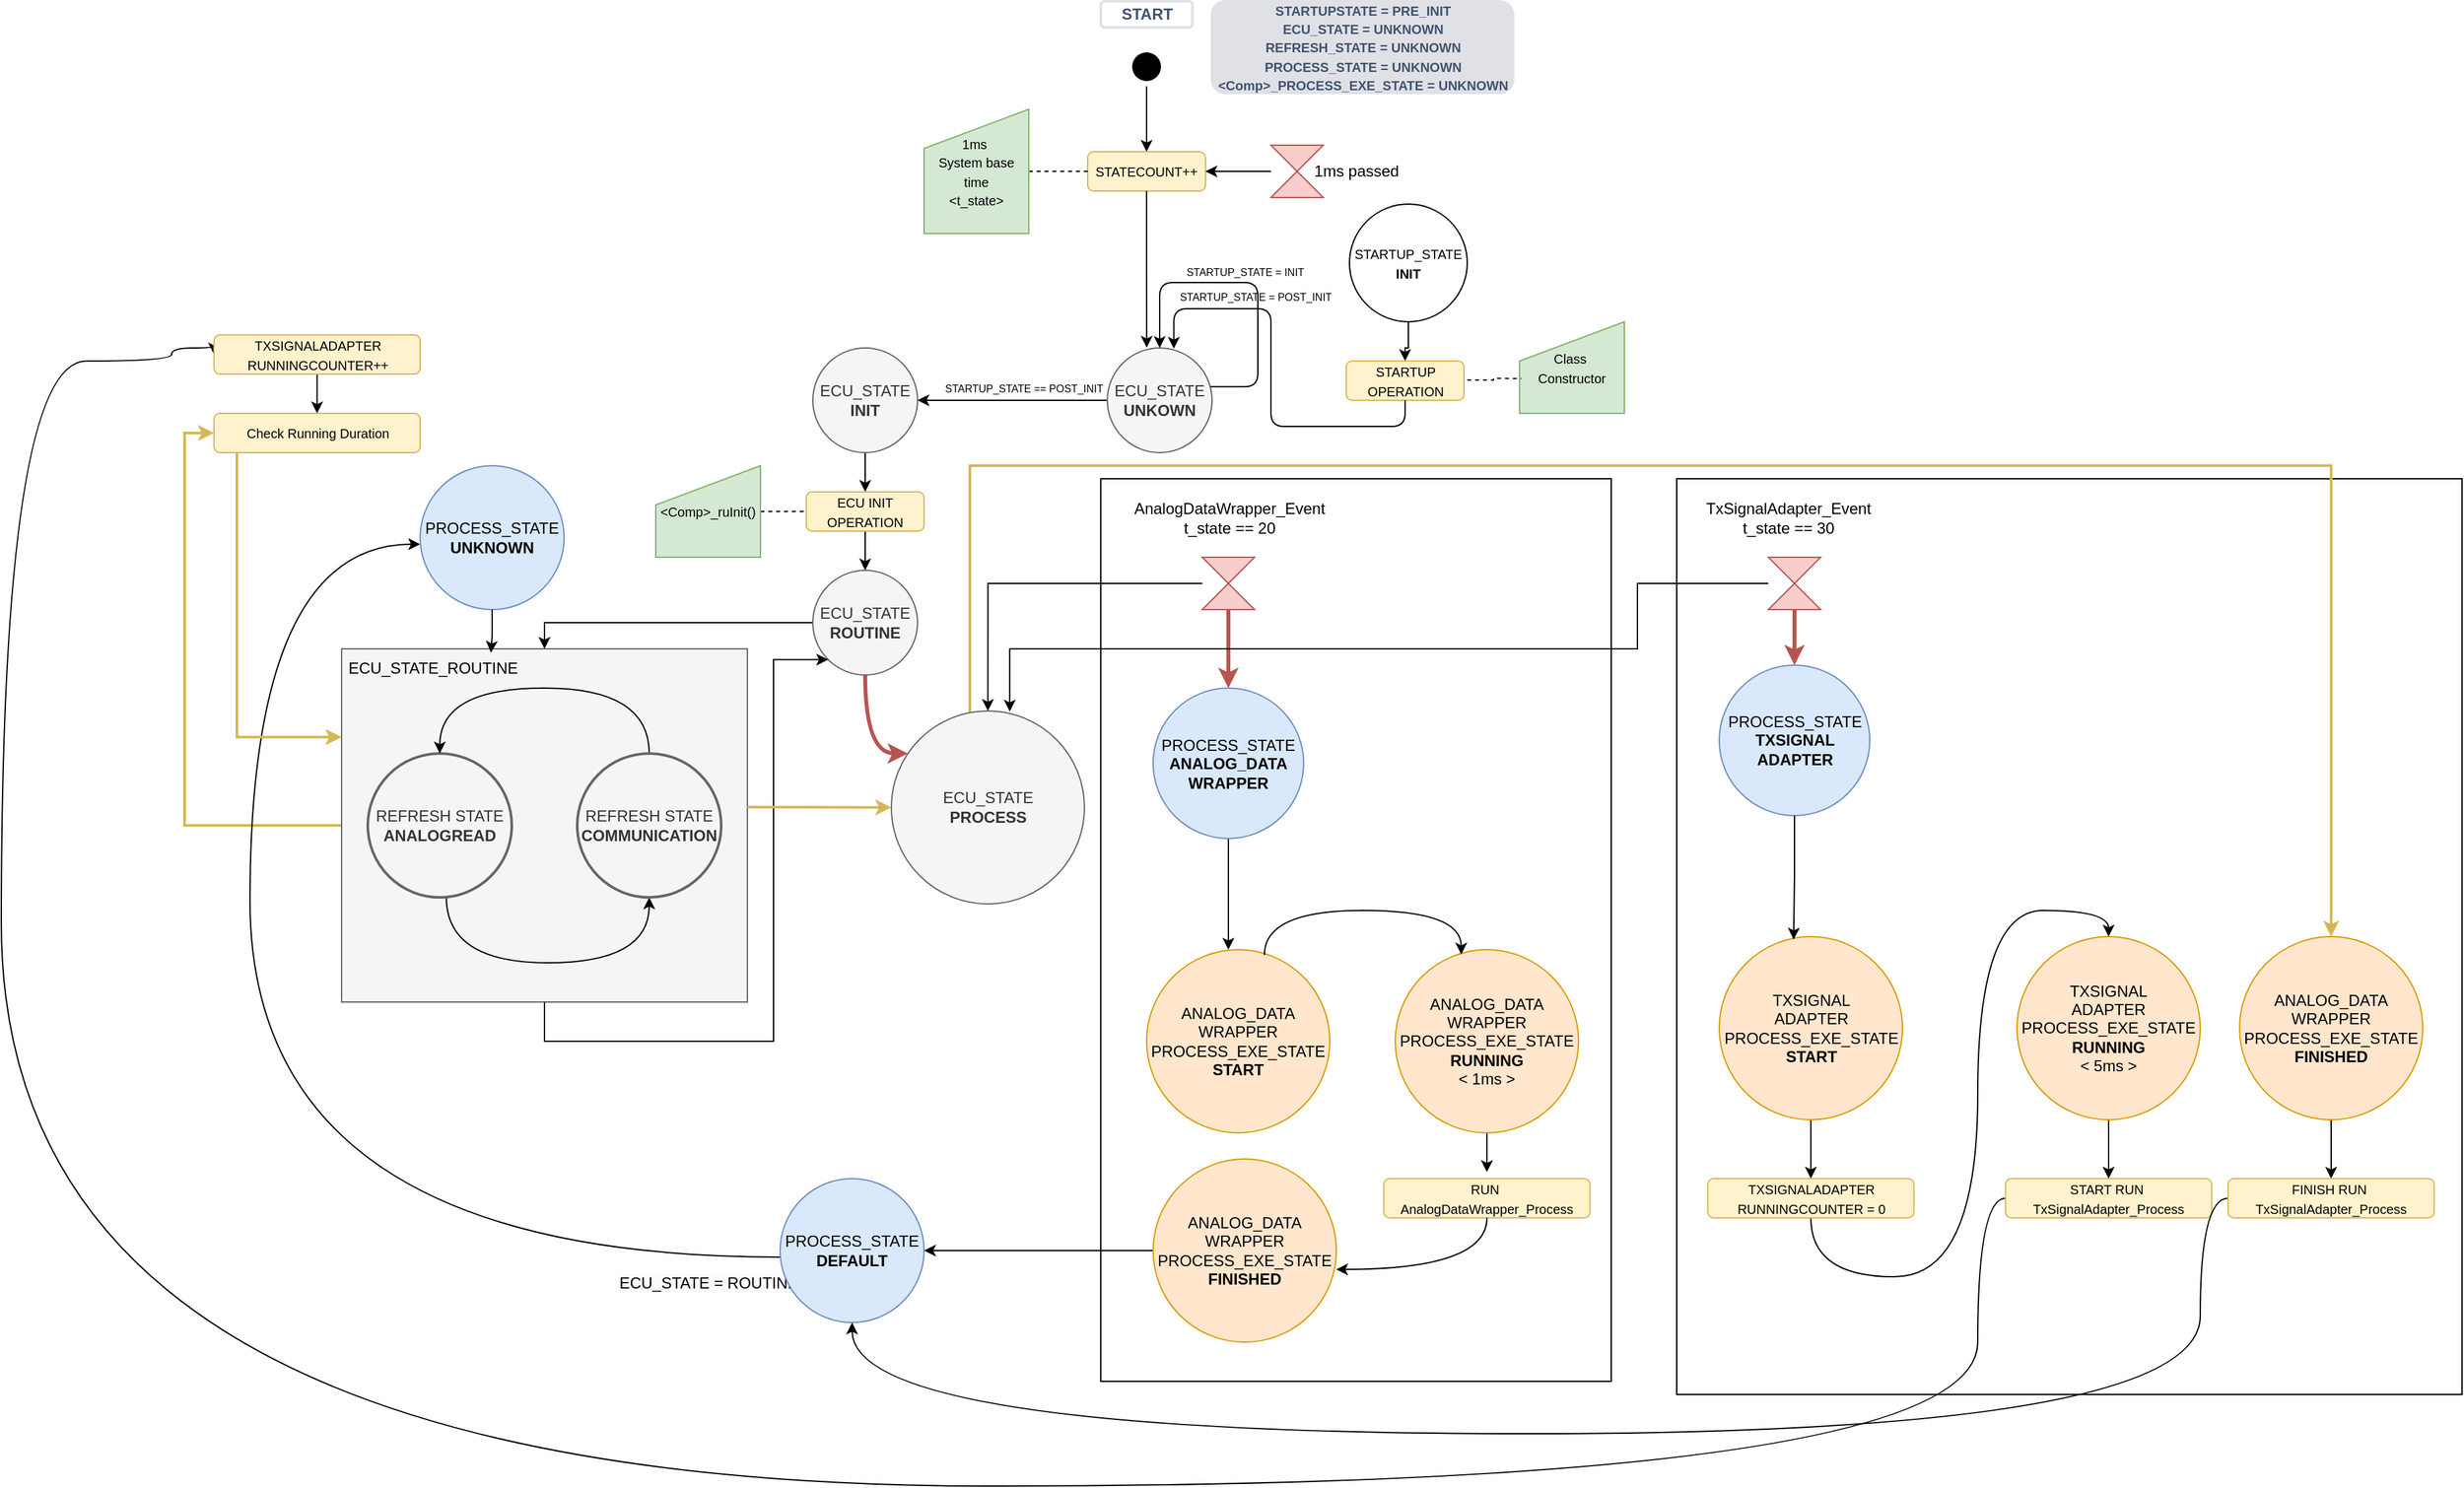 <mxfile version="25.0.2">
  <diagram name="Page-1" id="58cdce13-f638-feb5-8d6f-7d28b1aa9fa0">
    <mxGraphModel dx="958" dy="-21" grid="1" gridSize="10" guides="1" tooltips="1" connect="1" arrows="1" fold="1" page="1" pageScale="1" pageWidth="1100" pageHeight="850" background="none" math="0" shadow="0">
      <root>
        <mxCell id="0" />
        <mxCell id="1" parent="0" />
        <mxCell id="P8Tkj7V5pEzn8IZNAXqs-1" value="" style="rounded=0;whiteSpace=wrap;html=1;" parent="1" vertex="1">
          <mxGeometry x="1320" y="1400" width="600" height="700" as="geometry" />
        </mxCell>
        <mxCell id="P8Tkj7V5pEzn8IZNAXqs-2" value="" style="rounded=0;whiteSpace=wrap;html=1;" parent="1" vertex="1">
          <mxGeometry x="880" y="1400" width="390" height="690" as="geometry" />
        </mxCell>
        <mxCell id="P8Tkj7V5pEzn8IZNAXqs-3" style="edgeStyle=orthogonalEdgeStyle;rounded=0;orthogonalLoop=1;jettySize=auto;html=1;entryX=0;entryY=0.5;entryDx=0;entryDy=0;fillColor=#fff2cc;strokeColor=#d6b656;strokeWidth=2;" parent="1" source="P8Tkj7V5pEzn8IZNAXqs-4" target="P8Tkj7V5pEzn8IZNAXqs-85" edge="1">
          <mxGeometry relative="1" as="geometry">
            <Array as="points">
              <mxPoint x="180" y="1665" />
              <mxPoint x="180" y="1365" />
            </Array>
          </mxGeometry>
        </mxCell>
        <mxCell id="P8Tkj7V5pEzn8IZNAXqs-4" value="" style="rounded=0;whiteSpace=wrap;html=1;fillColor=#f5f5f5;fontColor=#333333;strokeColor=#666666;" parent="1" vertex="1">
          <mxGeometry x="300" y="1530" width="310" height="270" as="geometry" />
        </mxCell>
        <mxCell id="P8Tkj7V5pEzn8IZNAXqs-5" style="edgeStyle=orthogonalEdgeStyle;rounded=0;orthogonalLoop=1;jettySize=auto;html=1;entryX=0.5;entryY=0;entryDx=0;entryDy=0;" parent="1" source="P8Tkj7V5pEzn8IZNAXqs-6" target="P8Tkj7V5pEzn8IZNAXqs-31" edge="1">
          <mxGeometry relative="1" as="geometry" />
        </mxCell>
        <mxCell id="P8Tkj7V5pEzn8IZNAXqs-6" value="" style="ellipse;html=1;shape=startState;fillColor=#000000;strokeColor=none;" parent="1" vertex="1">
          <mxGeometry x="900" y="1070" width="30" height="30" as="geometry" />
        </mxCell>
        <mxCell id="P8Tkj7V5pEzn8IZNAXqs-7" value="START" style="dashed=0;html=1;rounded=1;strokeColor=#DFE1E6;fontSize=12;align=center;fontStyle=1;strokeWidth=2;fontColor=#42526E" parent="1" vertex="1">
          <mxGeometry x="880" y="1035" width="70" height="20" as="geometry" />
        </mxCell>
        <mxCell id="P8Tkj7V5pEzn8IZNAXqs-8" value="&lt;font style=&quot;font-size: 10px;&quot;&gt;STARTUPSTATE = PRE_INIT&lt;/font&gt;&lt;div&gt;&lt;font style=&quot;font-size: 10px;&quot;&gt;ECU_STATE = UNKNOWN&lt;/font&gt;&lt;/div&gt;&lt;div&gt;&lt;font style=&quot;font-size: 10px;&quot;&gt;REFRESH_STATE = UNKNOWN&lt;/font&gt;&lt;/div&gt;&lt;div&gt;&lt;font style=&quot;font-size: 10px;&quot;&gt;PROCESS_STATE = UNKNOWN&lt;/font&gt;&lt;/div&gt;&lt;div&gt;&lt;font style=&quot;font-size: 10px;&quot;&gt;&amp;lt;Comp&amp;gt;_PROCESS_EXE_STATE = UNKNOWN&lt;/font&gt;&lt;/div&gt;" style="dashed=0;html=1;rounded=1;fillColor=#DFE1E6;strokeColor=#DFE1E6;fontSize=12;align=center;fontStyle=1;strokeWidth=2;fontColor=#42526E" parent="1" vertex="1">
          <mxGeometry x="965" y="1035" width="230" height="70" as="geometry" />
        </mxCell>
        <mxCell id="P8Tkj7V5pEzn8IZNAXqs-9" style="edgeStyle=orthogonalEdgeStyle;rounded=0;orthogonalLoop=1;jettySize=auto;html=1;" parent="1" source="P8Tkj7V5pEzn8IZNAXqs-12" target="P8Tkj7V5pEzn8IZNAXqs-14" edge="1">
          <mxGeometry relative="1" as="geometry">
            <Array as="points">
              <mxPoint x="870" y="1340" />
              <mxPoint x="870" y="1340" />
            </Array>
          </mxGeometry>
        </mxCell>
        <mxCell id="P8Tkj7V5pEzn8IZNAXqs-10" value="&lt;span style=&quot;color: rgba(0, 0, 0, 0); font-family: monospace; font-size: 0px; text-align: start; background-color: rgb(251, 251, 251);&quot;&gt;%3CmxGraphModel%3E%3Croot%3E%3CmxCell%20id%3D%220%22%2F%3E%3CmxCell%20id%3D%221%22%20parent%3D%220%22%2F%3E%3CmxCell%20id%3D%222%22%20value%3D%22%26lt%3Bfont%20style%3D%26quot%3Bfont-size%3A%208px%3B%26quot%3B%26gt%3BSTARTUP_STATE%20%3D%20POST_INIT%26lt%3B%2Ffont%26gt%3B%22%20style%3D%22edgeLabel%3Bhtml%3D1%3Balign%3Dcenter%3BverticalAlign%3Dmiddle%3Bresizable%3D0%3Bpoints%3D%5B%5D%3B%22%20vertex%3D%221%22%20connectable%3D%220%22%20parent%3D%221%22%3E%3CmxGeometry%20x%3D%22330%22%20y%3D%2260.571%22%20as%3D%22geometry%22%2F%3E%3C%2FmxCell%3E%3C%2Froot%3E%3C%2FmxGraphModel%3E&lt;/span&gt;" style="edgeLabel;html=1;align=center;verticalAlign=middle;resizable=0;points=[];" parent="P8Tkj7V5pEzn8IZNAXqs-9" vertex="1" connectable="0">
          <mxGeometry x="-0.16" y="-1" relative="1" as="geometry">
            <mxPoint as="offset" />
          </mxGeometry>
        </mxCell>
        <mxCell id="P8Tkj7V5pEzn8IZNAXqs-11" value="&lt;span style=&quot;font-size: 8px;&quot;&gt;STARTUP_STATE == POST_INIT&lt;/span&gt;" style="edgeLabel;html=1;align=center;verticalAlign=middle;resizable=0;points=[];" parent="P8Tkj7V5pEzn8IZNAXqs-9" vertex="1" connectable="0">
          <mxGeometry x="-0.342" relative="1" as="geometry">
            <mxPoint x="-17" y="-10" as="offset" />
          </mxGeometry>
        </mxCell>
        <mxCell id="P8Tkj7V5pEzn8IZNAXqs-12" value="ECU_STATE&lt;div&gt;&lt;b&gt;UNKOWN&lt;/b&gt;&lt;/div&gt;" style="ellipse;whiteSpace=wrap;html=1;aspect=fixed;fillColor=#f5f5f5;fontColor=#333333;strokeColor=#666666;" parent="1" vertex="1">
          <mxGeometry x="885" y="1300" width="80" height="80" as="geometry" />
        </mxCell>
        <mxCell id="P8Tkj7V5pEzn8IZNAXqs-13" style="edgeStyle=orthogonalEdgeStyle;rounded=0;orthogonalLoop=1;jettySize=auto;html=1;entryX=0.5;entryY=0;entryDx=0;entryDy=0;" parent="1" source="P8Tkj7V5pEzn8IZNAXqs-14" target="P8Tkj7V5pEzn8IZNAXqs-19" edge="1">
          <mxGeometry relative="1" as="geometry" />
        </mxCell>
        <mxCell id="P8Tkj7V5pEzn8IZNAXqs-14" value="ECU_STATE&lt;div&gt;&lt;b&gt;INIT&lt;/b&gt;&lt;/div&gt;" style="ellipse;whiteSpace=wrap;html=1;aspect=fixed;fillColor=#f5f5f5;fontColor=#333333;strokeColor=#666666;" parent="1" vertex="1">
          <mxGeometry x="660" y="1300" width="80" height="80" as="geometry" />
        </mxCell>
        <mxCell id="P8Tkj7V5pEzn8IZNAXqs-15" style="edgeStyle=orthogonalEdgeStyle;rounded=0;orthogonalLoop=1;jettySize=auto;html=1;entryX=0.5;entryY=0;entryDx=0;entryDy=0;" parent="1" source="P8Tkj7V5pEzn8IZNAXqs-16" target="P8Tkj7V5pEzn8IZNAXqs-17" edge="1">
          <mxGeometry relative="1" as="geometry" />
        </mxCell>
        <mxCell id="P8Tkj7V5pEzn8IZNAXqs-16" value="&lt;font style=&quot;font-size: 10px;&quot;&gt;STARTUP_STATE&lt;/font&gt;&lt;div&gt;&lt;font style=&quot;font-size: 10px;&quot;&gt;&lt;b&gt;INIT&lt;/b&gt;&lt;/font&gt;&lt;/div&gt;" style="ellipse;whiteSpace=wrap;html=1;aspect=fixed;" parent="1" vertex="1">
          <mxGeometry x="1070" y="1190" width="90" height="90" as="geometry" />
        </mxCell>
        <mxCell id="P8Tkj7V5pEzn8IZNAXqs-17" value="&lt;font style=&quot;font-size: 10px;&quot;&gt;STARTUP OPERATION&lt;/font&gt;" style="rounded=1;whiteSpace=wrap;html=1;fillColor=#fff2cc;strokeColor=#d6b656;" parent="1" vertex="1">
          <mxGeometry x="1067.5" y="1310" width="90" height="30" as="geometry" />
        </mxCell>
        <mxCell id="P8Tkj7V5pEzn8IZNAXqs-18" style="edgeStyle=orthogonalEdgeStyle;rounded=0;orthogonalLoop=1;jettySize=auto;html=1;entryX=0.5;entryY=0;entryDx=0;entryDy=0;" parent="1" source="P8Tkj7V5pEzn8IZNAXqs-19" target="P8Tkj7V5pEzn8IZNAXqs-26" edge="1">
          <mxGeometry relative="1" as="geometry" />
        </mxCell>
        <mxCell id="P8Tkj7V5pEzn8IZNAXqs-19" value="&lt;font style=&quot;font-size: 10px;&quot;&gt;ECU INIT&lt;/font&gt;&lt;div&gt;&lt;font style=&quot;font-size: 10px;&quot;&gt;OPERATION&lt;/font&gt;&lt;/div&gt;" style="rounded=1;whiteSpace=wrap;html=1;fillColor=#fff2cc;strokeColor=#d6b656;" parent="1" vertex="1">
          <mxGeometry x="655" y="1410" width="90" height="30" as="geometry" />
        </mxCell>
        <mxCell id="P8Tkj7V5pEzn8IZNAXqs-20" style="edgeStyle=orthogonalEdgeStyle;rounded=1;orthogonalLoop=1;jettySize=auto;html=1;entryX=0.635;entryY=0.007;entryDx=0;entryDy=0;entryPerimeter=0;curved=0;" parent="1" source="P8Tkj7V5pEzn8IZNAXqs-17" target="P8Tkj7V5pEzn8IZNAXqs-12" edge="1">
          <mxGeometry relative="1" as="geometry">
            <Array as="points">
              <mxPoint x="1112" y="1360" />
              <mxPoint x="1010" y="1360" />
              <mxPoint x="1010" y="1270" />
              <mxPoint x="936" y="1270" />
            </Array>
          </mxGeometry>
        </mxCell>
        <mxCell id="P8Tkj7V5pEzn8IZNAXqs-21" value="&lt;font style=&quot;font-size: 8px;&quot;&gt;STARTUP_STATE = POST_INIT&lt;/font&gt;" style="edgeLabel;html=1;align=center;verticalAlign=middle;resizable=0;points=[];" parent="P8Tkj7V5pEzn8IZNAXqs-20" vertex="1" connectable="0">
          <mxGeometry x="-0.54" y="-2" relative="1" as="geometry">
            <mxPoint x="-62" y="-98" as="offset" />
          </mxGeometry>
        </mxCell>
        <mxCell id="P8Tkj7V5pEzn8IZNAXqs-22" style="edgeStyle=orthogonalEdgeStyle;rounded=1;orthogonalLoop=1;jettySize=auto;html=1;curved=0;exitX=0.985;exitY=0.37;exitDx=0;exitDy=0;exitPerimeter=0;entryX=0.5;entryY=0;entryDx=0;entryDy=0;" parent="1" source="P8Tkj7V5pEzn8IZNAXqs-12" target="P8Tkj7V5pEzn8IZNAXqs-12" edge="1">
          <mxGeometry relative="1" as="geometry">
            <Array as="points">
              <mxPoint x="1000" y="1330" />
              <mxPoint x="1000" y="1250" />
              <mxPoint x="925" y="1250" />
            </Array>
          </mxGeometry>
        </mxCell>
        <mxCell id="P8Tkj7V5pEzn8IZNAXqs-23" value="&lt;font style=&quot;font-size: 8px;&quot;&gt;STARTUP_STATE = INIT&lt;/font&gt;" style="edgeLabel;html=1;align=center;verticalAlign=middle;resizable=0;points=[];" parent="P8Tkj7V5pEzn8IZNAXqs-22" vertex="1" connectable="0">
          <mxGeometry x="-0.251" y="2" relative="1" as="geometry">
            <mxPoint x="-8" y="-35" as="offset" />
          </mxGeometry>
        </mxCell>
        <mxCell id="P8Tkj7V5pEzn8IZNAXqs-24" style="edgeStyle=orthogonalEdgeStyle;rounded=0;orthogonalLoop=1;jettySize=auto;html=1;curved=1;fillColor=#f8cecc;strokeColor=#b85450;strokeWidth=3;" parent="1" source="P8Tkj7V5pEzn8IZNAXqs-26" target="P8Tkj7V5pEzn8IZNAXqs-43" edge="1">
          <mxGeometry relative="1" as="geometry">
            <Array as="points">
              <mxPoint x="700" y="1610" />
            </Array>
          </mxGeometry>
        </mxCell>
        <mxCell id="P8Tkj7V5pEzn8IZNAXqs-25" style="edgeStyle=orthogonalEdgeStyle;rounded=0;orthogonalLoop=1;jettySize=auto;html=1;entryX=0.5;entryY=0;entryDx=0;entryDy=0;" parent="1" source="P8Tkj7V5pEzn8IZNAXqs-26" target="P8Tkj7V5pEzn8IZNAXqs-4" edge="1">
          <mxGeometry relative="1" as="geometry" />
        </mxCell>
        <mxCell id="P8Tkj7V5pEzn8IZNAXqs-26" value="ECU_STATE&lt;div&gt;&lt;b&gt;ROUTINE&lt;/b&gt;&lt;/div&gt;" style="ellipse;whiteSpace=wrap;html=1;aspect=fixed;fillColor=#f5f5f5;fontColor=#333333;strokeColor=#666666;" parent="1" vertex="1">
          <mxGeometry x="660" y="1470" width="80" height="80" as="geometry" />
        </mxCell>
        <mxCell id="P8Tkj7V5pEzn8IZNAXqs-27" value="&lt;font style=&quot;font-size: 10px;&quot;&gt;Class&amp;nbsp;&lt;/font&gt;&lt;div&gt;&lt;font style=&quot;font-size: 10px;&quot;&gt;Constructor&lt;/font&gt;&lt;/div&gt;" style="shape=manualInput;whiteSpace=wrap;html=1;fillColor=#d5e8d4;strokeColor=#82b366;" parent="1" vertex="1">
          <mxGeometry x="1200" y="1280" width="80" height="70" as="geometry" />
        </mxCell>
        <mxCell id="P8Tkj7V5pEzn8IZNAXqs-28" style="edgeStyle=orthogonalEdgeStyle;rounded=0;orthogonalLoop=1;jettySize=auto;html=1;entryX=0.016;entryY=0.619;entryDx=0;entryDy=0;entryPerimeter=0;dashed=1;endArrow=none;endFill=0;" parent="1" target="P8Tkj7V5pEzn8IZNAXqs-27" edge="1">
          <mxGeometry relative="1" as="geometry">
            <mxPoint x="1160" y="1324.474" as="sourcePoint" />
            <mxPoint x="1190.24" y="1324.5" as="targetPoint" />
            <Array as="points">
              <mxPoint x="1180" y="1325" />
              <mxPoint x="1180" y="1323" />
            </Array>
          </mxGeometry>
        </mxCell>
        <mxCell id="P8Tkj7V5pEzn8IZNAXqs-29" style="edgeStyle=orthogonalEdgeStyle;rounded=0;orthogonalLoop=1;jettySize=auto;html=1;entryX=0;entryY=0.5;entryDx=0;entryDy=0;dashed=1;endArrow=none;endFill=0;" parent="1" source="P8Tkj7V5pEzn8IZNAXqs-30" target="P8Tkj7V5pEzn8IZNAXqs-19" edge="1">
          <mxGeometry relative="1" as="geometry">
            <Array as="points">
              <mxPoint x="640" y="1425" />
              <mxPoint x="640" y="1425" />
            </Array>
          </mxGeometry>
        </mxCell>
        <mxCell id="P8Tkj7V5pEzn8IZNAXqs-30" value="&lt;span style=&quot;font-size: 10px;&quot;&gt;&amp;lt;Comp&amp;gt;_ruInit()&lt;/span&gt;" style="shape=manualInput;whiteSpace=wrap;html=1;fillColor=#d5e8d4;strokeColor=#82b366;" parent="1" vertex="1">
          <mxGeometry x="540" y="1390" width="80" height="70" as="geometry" />
        </mxCell>
        <mxCell id="P8Tkj7V5pEzn8IZNAXqs-31" value="&lt;span style=&quot;font-size: 10px;&quot;&gt;STATECOUNT++&lt;/span&gt;" style="rounded=1;whiteSpace=wrap;html=1;fillColor=#fff2cc;strokeColor=#d6b656;" parent="1" vertex="1">
          <mxGeometry x="870" y="1150" width="90" height="30" as="geometry" />
        </mxCell>
        <mxCell id="P8Tkj7V5pEzn8IZNAXqs-32" style="edgeStyle=orthogonalEdgeStyle;rounded=0;orthogonalLoop=1;jettySize=auto;html=1;entryX=0.376;entryY=-0.003;entryDx=0;entryDy=0;entryPerimeter=0;" parent="1" source="P8Tkj7V5pEzn8IZNAXqs-31" target="P8Tkj7V5pEzn8IZNAXqs-12" edge="1">
          <mxGeometry relative="1" as="geometry" />
        </mxCell>
        <mxCell id="P8Tkj7V5pEzn8IZNAXqs-33" style="edgeStyle=orthogonalEdgeStyle;rounded=0;orthogonalLoop=1;jettySize=auto;html=1;entryX=0;entryY=0.5;entryDx=0;entryDy=0;endArrow=none;endFill=0;dashed=1;" parent="1" source="P8Tkj7V5pEzn8IZNAXqs-34" target="P8Tkj7V5pEzn8IZNAXqs-31" edge="1">
          <mxGeometry relative="1" as="geometry" />
        </mxCell>
        <mxCell id="P8Tkj7V5pEzn8IZNAXqs-34" value="&lt;span style=&quot;font-size: 10px;&quot;&gt;1ms&amp;nbsp;&lt;/span&gt;&lt;div&gt;&lt;span style=&quot;font-size: 10px;&quot;&gt;System base&lt;/span&gt;&lt;/div&gt;&lt;div&gt;&lt;span style=&quot;font-size: 10px;&quot;&gt;time&lt;br&gt;&amp;lt;t_state&amp;gt;&lt;/span&gt;&lt;/div&gt;" style="shape=manualInput;whiteSpace=wrap;html=1;fillColor=#d5e8d4;strokeColor=#82b366;" parent="1" vertex="1">
          <mxGeometry x="745" y="1117.5" width="80" height="95" as="geometry" />
        </mxCell>
        <mxCell id="P8Tkj7V5pEzn8IZNAXqs-35" style="edgeStyle=orthogonalEdgeStyle;rounded=0;orthogonalLoop=1;jettySize=auto;html=1;entryX=0.5;entryY=0;entryDx=0;entryDy=0;strokeWidth=3;fillColor=#f8cecc;strokeColor=#b85450;" parent="1" source="P8Tkj7V5pEzn8IZNAXqs-36" target="P8Tkj7V5pEzn8IZNAXqs-68" edge="1">
          <mxGeometry relative="1" as="geometry">
            <Array as="points">
              <mxPoint x="1410" y="1520" />
              <mxPoint x="1410" y="1520" />
            </Array>
          </mxGeometry>
        </mxCell>
        <mxCell id="P8Tkj7V5pEzn8IZNAXqs-36" value="" style="shape=collate;html=1;fillColor=#f8cecc;strokeColor=#b85450;" parent="1" vertex="1">
          <mxGeometry x="1390" y="1460" width="40" height="40" as="geometry" />
        </mxCell>
        <mxCell id="P8Tkj7V5pEzn8IZNAXqs-37" value="TxSignalAdapter_Event&lt;div&gt;t_state == 30&lt;/div&gt;" style="text;html=1;align=center;verticalAlign=middle;resizable=0;points=[];autosize=1;strokeColor=none;fillColor=none;" parent="1" vertex="1">
          <mxGeometry x="1330" y="1410" width="150" height="40" as="geometry" />
        </mxCell>
        <mxCell id="P8Tkj7V5pEzn8IZNAXqs-38" style="edgeStyle=orthogonalEdgeStyle;rounded=0;orthogonalLoop=1;jettySize=auto;html=1;entryX=0.5;entryY=0;entryDx=0;entryDy=0;fillColor=#f8cecc;strokeColor=#b85450;strokeWidth=3;" parent="1" source="P8Tkj7V5pEzn8IZNAXqs-40" target="P8Tkj7V5pEzn8IZNAXqs-45" edge="1">
          <mxGeometry relative="1" as="geometry">
            <Array as="points">
              <mxPoint x="978" y="1530" />
              <mxPoint x="978" y="1530" />
            </Array>
          </mxGeometry>
        </mxCell>
        <mxCell id="P8Tkj7V5pEzn8IZNAXqs-39" style="edgeStyle=orthogonalEdgeStyle;rounded=0;orthogonalLoop=1;jettySize=auto;html=1;entryX=0.5;entryY=0;entryDx=0;entryDy=0;" parent="1" source="P8Tkj7V5pEzn8IZNAXqs-40" target="P8Tkj7V5pEzn8IZNAXqs-43" edge="1">
          <mxGeometry relative="1" as="geometry" />
        </mxCell>
        <mxCell id="P8Tkj7V5pEzn8IZNAXqs-40" value="" style="shape=collate;html=1;fillColor=#f8cecc;strokeColor=#b85450;" parent="1" vertex="1">
          <mxGeometry x="957.5" y="1460" width="40" height="40" as="geometry" />
        </mxCell>
        <mxCell id="P8Tkj7V5pEzn8IZNAXqs-41" value="&lt;div&gt;AnalogDataWrapper_Event&lt;/div&gt;t_state == 20" style="text;html=1;align=center;verticalAlign=middle;resizable=0;points=[];autosize=1;strokeColor=none;fillColor=none;" parent="1" vertex="1">
          <mxGeometry x="892.5" y="1410" width="170" height="40" as="geometry" />
        </mxCell>
        <mxCell id="P8Tkj7V5pEzn8IZNAXqs-42" style="edgeStyle=orthogonalEdgeStyle;rounded=0;orthogonalLoop=1;jettySize=auto;html=1;fillColor=#fff2cc;strokeColor=#d6b656;strokeWidth=2;" parent="1" source="P8Tkj7V5pEzn8IZNAXqs-43" target="P8Tkj7V5pEzn8IZNAXqs-74" edge="1">
          <mxGeometry relative="1" as="geometry">
            <Array as="points">
              <mxPoint x="780" y="1390" />
              <mxPoint x="1820" y="1390" />
            </Array>
          </mxGeometry>
        </mxCell>
        <mxCell id="P8Tkj7V5pEzn8IZNAXqs-43" value="ECU_STATE&lt;div&gt;&lt;b&gt;PROCESS&lt;/b&gt;&lt;/div&gt;" style="ellipse;whiteSpace=wrap;html=1;aspect=fixed;fillColor=#f5f5f5;fontColor=#333333;strokeColor=#666666;" parent="1" vertex="1">
          <mxGeometry x="720" y="1577.5" width="147.5" height="147.5" as="geometry" />
        </mxCell>
        <mxCell id="P8Tkj7V5pEzn8IZNAXqs-44" style="edgeStyle=orthogonalEdgeStyle;rounded=0;orthogonalLoop=1;jettySize=auto;html=1;entryX=0.5;entryY=0;entryDx=0;entryDy=0;" parent="1" source="P8Tkj7V5pEzn8IZNAXqs-45" edge="1">
          <mxGeometry relative="1" as="geometry">
            <mxPoint x="977.5" y="1760" as="targetPoint" />
          </mxGeometry>
        </mxCell>
        <mxCell id="P8Tkj7V5pEzn8IZNAXqs-45" value="PROCESS_STATE&lt;div&gt;&lt;b&gt;ANALOG_DATA&lt;/b&gt;&lt;/div&gt;&lt;div&gt;&lt;b&gt;WRAPPER&lt;/b&gt;&lt;/div&gt;" style="ellipse;whiteSpace=wrap;html=1;aspect=fixed;fillColor=#dae8fc;strokeColor=#6c8ebf;" parent="1" vertex="1">
          <mxGeometry x="920" y="1560" width="115" height="115" as="geometry" />
        </mxCell>
        <mxCell id="P8Tkj7V5pEzn8IZNAXqs-46" value="ANALOG_DATA&lt;div&gt;WRAPPER&lt;/div&gt;&lt;div&gt;PROCESS_EXE_STATE&lt;div&gt;&lt;b&gt;START&lt;/b&gt;&lt;/div&gt;&lt;/div&gt;" style="ellipse;whiteSpace=wrap;html=1;aspect=fixed;fillColor=#ffe6cc;strokeColor=#d79b00;" parent="1" vertex="1">
          <mxGeometry x="915" y="1760" width="140" height="140" as="geometry" />
        </mxCell>
        <mxCell id="P8Tkj7V5pEzn8IZNAXqs-47" style="edgeStyle=orthogonalEdgeStyle;rounded=0;orthogonalLoop=1;jettySize=auto;html=1;entryX=0.5;entryY=1;entryDx=0;entryDy=0;curved=1;" parent="1" source="P8Tkj7V5pEzn8IZNAXqs-48" target="P8Tkj7V5pEzn8IZNAXqs-50" edge="1">
          <mxGeometry relative="1" as="geometry">
            <Array as="points">
              <mxPoint x="380" y="1770" />
              <mxPoint x="535" y="1770" />
            </Array>
          </mxGeometry>
        </mxCell>
        <mxCell id="P8Tkj7V5pEzn8IZNAXqs-48" value="REFRESH STATE&lt;div&gt;&lt;b&gt;ANALOGREAD&lt;/b&gt;&lt;/div&gt;" style="ellipse;whiteSpace=wrap;html=1;aspect=fixed;fillColor=#f5f5f5;fontColor=#333333;strokeColor=#666666;strokeWidth=2;" parent="1" vertex="1">
          <mxGeometry x="320" y="1610" width="110" height="110" as="geometry" />
        </mxCell>
        <mxCell id="P8Tkj7V5pEzn8IZNAXqs-49" style="edgeStyle=orthogonalEdgeStyle;rounded=0;orthogonalLoop=1;jettySize=auto;html=1;curved=1;" parent="1" source="P8Tkj7V5pEzn8IZNAXqs-50" target="P8Tkj7V5pEzn8IZNAXqs-48" edge="1">
          <mxGeometry relative="1" as="geometry">
            <Array as="points">
              <mxPoint x="535" y="1560" />
              <mxPoint x="375" y="1560" />
            </Array>
          </mxGeometry>
        </mxCell>
        <mxCell id="P8Tkj7V5pEzn8IZNAXqs-50" value="REFRESH STATE&lt;div&gt;&lt;b&gt;COMMUNICATION&lt;/b&gt;&lt;/div&gt;" style="ellipse;whiteSpace=wrap;html=1;aspect=fixed;fillColor=#f5f5f5;fontColor=#333333;strokeColor=#666666;strokeWidth=2;" parent="1" vertex="1">
          <mxGeometry x="480" y="1610" width="110" height="110" as="geometry" />
        </mxCell>
        <mxCell id="P8Tkj7V5pEzn8IZNAXqs-51" style="edgeStyle=orthogonalEdgeStyle;rounded=0;orthogonalLoop=1;jettySize=auto;html=1;entryX=0;entryY=1;entryDx=0;entryDy=0;" parent="1" source="P8Tkj7V5pEzn8IZNAXqs-4" target="P8Tkj7V5pEzn8IZNAXqs-26" edge="1">
          <mxGeometry relative="1" as="geometry">
            <Array as="points">
              <mxPoint x="455" y="1830" />
              <mxPoint x="630" y="1830" />
              <mxPoint x="630" y="1538" />
            </Array>
          </mxGeometry>
        </mxCell>
        <mxCell id="P8Tkj7V5pEzn8IZNAXqs-52" style="edgeStyle=orthogonalEdgeStyle;rounded=0;orthogonalLoop=1;jettySize=auto;html=1;entryX=1;entryY=0.5;entryDx=0;entryDy=0;" parent="1" source="P8Tkj7V5pEzn8IZNAXqs-53" target="P8Tkj7V5pEzn8IZNAXqs-31" edge="1">
          <mxGeometry relative="1" as="geometry" />
        </mxCell>
        <mxCell id="P8Tkj7V5pEzn8IZNAXqs-53" value="" style="shape=collate;html=1;fillColor=#f8cecc;strokeColor=#b85450;" parent="1" vertex="1">
          <mxGeometry x="1010" y="1145" width="40" height="40" as="geometry" />
        </mxCell>
        <mxCell id="P8Tkj7V5pEzn8IZNAXqs-54" value="&lt;div&gt;1ms passed&lt;/div&gt;" style="text;html=1;align=center;verticalAlign=middle;resizable=0;points=[];autosize=1;strokeColor=none;fillColor=none;" parent="1" vertex="1">
          <mxGeometry x="1030" y="1150" width="90" height="30" as="geometry" />
        </mxCell>
        <mxCell id="P8Tkj7V5pEzn8IZNAXqs-55" style="edgeStyle=orthogonalEdgeStyle;rounded=0;orthogonalLoop=1;jettySize=auto;html=1;" parent="1" source="P8Tkj7V5pEzn8IZNAXqs-56" edge="1">
          <mxGeometry relative="1" as="geometry">
            <mxPoint x="1175" y="1930" as="targetPoint" />
          </mxGeometry>
        </mxCell>
        <mxCell id="P8Tkj7V5pEzn8IZNAXqs-56" value="ANALOG_DATA&lt;div&gt;WRAPPER&lt;/div&gt;&lt;div&gt;PROCESS_EXE_STATE&lt;div&gt;&lt;b&gt;RUNNING&lt;/b&gt;&lt;/div&gt;&lt;/div&gt;&lt;div&gt;&amp;lt; 1ms &amp;gt;&lt;/div&gt;" style="ellipse;whiteSpace=wrap;html=1;aspect=fixed;fillColor=#ffe6cc;strokeColor=#d79b00;" parent="1" vertex="1">
          <mxGeometry x="1105" y="1760" width="140" height="140" as="geometry" />
        </mxCell>
        <mxCell id="P8Tkj7V5pEzn8IZNAXqs-57" style="edgeStyle=orthogonalEdgeStyle;rounded=0;orthogonalLoop=1;jettySize=auto;html=1;entryX=0.36;entryY=0.026;entryDx=0;entryDy=0;entryPerimeter=0;curved=1;" parent="1" target="P8Tkj7V5pEzn8IZNAXqs-56" edge="1">
          <mxGeometry relative="1" as="geometry">
            <mxPoint x="1005" y="1764" as="sourcePoint" />
            <Array as="points">
              <mxPoint x="1005" y="1730" />
              <mxPoint x="1155" y="1730" />
            </Array>
          </mxGeometry>
        </mxCell>
        <mxCell id="P8Tkj7V5pEzn8IZNAXqs-58" style="edgeStyle=orthogonalEdgeStyle;rounded=0;orthogonalLoop=1;jettySize=auto;html=1;entryX=1;entryY=0.5;entryDx=0;entryDy=0;" parent="1" source="P8Tkj7V5pEzn8IZNAXqs-59" target="P8Tkj7V5pEzn8IZNAXqs-65" edge="1">
          <mxGeometry relative="1" as="geometry">
            <mxPoint x="670" y="1990" as="targetPoint" />
          </mxGeometry>
        </mxCell>
        <mxCell id="P8Tkj7V5pEzn8IZNAXqs-59" value="ANALOG_DATA&lt;div&gt;WRAPPER&lt;/div&gt;&lt;div&gt;PROCESS_EXE_STATE&lt;div&gt;&lt;b&gt;FINISHED&lt;/b&gt;&lt;/div&gt;&lt;/div&gt;" style="ellipse;whiteSpace=wrap;html=1;aspect=fixed;fillColor=#ffe6cc;strokeColor=#d79b00;" parent="1" vertex="1">
          <mxGeometry x="920" y="1920" width="140" height="140" as="geometry" />
        </mxCell>
        <mxCell id="P8Tkj7V5pEzn8IZNAXqs-60" value="ECU_STATE_ROUTINE" style="text;html=1;align=center;verticalAlign=middle;whiteSpace=wrap;rounded=0;" parent="1" vertex="1">
          <mxGeometry x="340" y="1530" width="60" height="30" as="geometry" />
        </mxCell>
        <mxCell id="P8Tkj7V5pEzn8IZNAXqs-61" style="edgeStyle=orthogonalEdgeStyle;rounded=0;orthogonalLoop=1;jettySize=auto;html=1;exitX=0.5;exitY=1;exitDx=0;exitDy=0;" parent="1" source="P8Tkj7V5pEzn8IZNAXqs-40" target="P8Tkj7V5pEzn8IZNAXqs-40" edge="1">
          <mxGeometry relative="1" as="geometry" />
        </mxCell>
        <mxCell id="P8Tkj7V5pEzn8IZNAXqs-62" style="edgeStyle=orthogonalEdgeStyle;rounded=0;orthogonalLoop=1;jettySize=auto;html=1;curved=1;" parent="1" edge="1">
          <mxGeometry relative="1" as="geometry">
            <mxPoint x="635.0" y="1994.95" as="sourcePoint" />
            <mxPoint x="360.0" y="1450.003" as="targetPoint" />
            <Array as="points">
              <mxPoint x="230" y="1994.95" />
              <mxPoint x="230" y="1449.95" />
            </Array>
          </mxGeometry>
        </mxCell>
        <mxCell id="P8Tkj7V5pEzn8IZNAXqs-63" value="&lt;span style=&quot;color: rgba(0, 0, 0, 0); font-family: monospace; font-size: 0px; text-align: start; background-color: rgb(251, 251, 251);&quot;&gt;%3CmxGraphModel%3E%3Croot%3E%3CmxCell%20id%3D%220%22%2F%3E%3CmxCell%20id%3D%221%22%20parent%3D%220%22%2F%3E%3CmxCell%20id%3D%222%22%20value%3D%22ECU_STATE_ROUTINE%22%20style%3D%22text%3Bhtml%3D1%3Balign%3Dcenter%3BverticalAlign%3Dmiddle%3BwhiteSpace%3Dwrap%3Brounded%3D0%3B%22%20vertex%3D%221%22%20parent%3D%221%22%3E%3CmxGeometry%20x%3D%22-330%22%20y%3D%22330%22%20width%3D%2260%22%20height%3D%2230%22%20as%3D%22geometry%22%2F%3E%3C%2FmxCell%3E%3C%2Froot%3E%3C%2FmxGraphModel%3E&lt;/span&gt;" style="edgeLabel;html=1;align=center;verticalAlign=middle;resizable=0;points=[];" parent="P8Tkj7V5pEzn8IZNAXqs-62" vertex="1" connectable="0">
          <mxGeometry x="-0.728" y="-13" relative="1" as="geometry">
            <mxPoint as="offset" />
          </mxGeometry>
        </mxCell>
        <mxCell id="P8Tkj7V5pEzn8IZNAXqs-64" value="&lt;span style=&quot;font-size: 12px; text-wrap-mode: wrap; background-color: rgb(251, 251, 251);&quot;&gt;ECU_STATE = ROUTINE&lt;/span&gt;" style="edgeLabel;html=1;align=center;verticalAlign=middle;resizable=0;points=[];" parent="P8Tkj7V5pEzn8IZNAXqs-62" vertex="1" connectable="0">
          <mxGeometry x="-0.841" y="-1" relative="1" as="geometry">
            <mxPoint x="31" y="21" as="offset" />
          </mxGeometry>
        </mxCell>
        <mxCell id="P8Tkj7V5pEzn8IZNAXqs-65" value="PROCESS_STATE&lt;div&gt;&lt;b&gt;DEFAULT&lt;/b&gt;&lt;/div&gt;" style="ellipse;whiteSpace=wrap;html=1;aspect=fixed;fillColor=#dae8fc;strokeColor=#6c8ebf;" parent="1" vertex="1">
          <mxGeometry x="635" y="1935" width="110" height="110" as="geometry" />
        </mxCell>
        <mxCell id="P8Tkj7V5pEzn8IZNAXqs-66" value="PROCESS_STATE&lt;div&gt;&lt;b&gt;UNKNOWN&lt;/b&gt;&lt;/div&gt;" style="ellipse;whiteSpace=wrap;html=1;aspect=fixed;fillColor=#dae8fc;strokeColor=#6c8ebf;" parent="1" vertex="1">
          <mxGeometry x="360" y="1390" width="110" height="110" as="geometry" />
        </mxCell>
        <mxCell id="P8Tkj7V5pEzn8IZNAXqs-67" style="edgeStyle=orthogonalEdgeStyle;rounded=0;orthogonalLoop=1;jettySize=auto;html=1;entryX=0.368;entryY=0.011;entryDx=0;entryDy=0;entryPerimeter=0;" parent="1" source="P8Tkj7V5pEzn8IZNAXqs-66" target="P8Tkj7V5pEzn8IZNAXqs-4" edge="1">
          <mxGeometry relative="1" as="geometry" />
        </mxCell>
        <mxCell id="P8Tkj7V5pEzn8IZNAXqs-68" value="PROCESS_STATE&lt;div&gt;&lt;b&gt;TXSIGNAL&lt;/b&gt;&lt;/div&gt;&lt;div&gt;&lt;b&gt;ADAPTER&lt;/b&gt;&lt;/div&gt;" style="ellipse;whiteSpace=wrap;html=1;aspect=fixed;fillColor=#dae8fc;strokeColor=#6c8ebf;" parent="1" vertex="1">
          <mxGeometry x="1352.5" y="1542.5" width="115" height="115" as="geometry" />
        </mxCell>
        <mxCell id="P8Tkj7V5pEzn8IZNAXqs-69" style="edgeStyle=orthogonalEdgeStyle;rounded=0;orthogonalLoop=1;jettySize=auto;html=1;entryX=0.5;entryY=0;entryDx=0;entryDy=0;" parent="1" source="P8Tkj7V5pEzn8IZNAXqs-70" target="P8Tkj7V5pEzn8IZNAXqs-77" edge="1">
          <mxGeometry relative="1" as="geometry" />
        </mxCell>
        <mxCell id="P8Tkj7V5pEzn8IZNAXqs-70" value="TXSIGNAL&lt;div&gt;ADAPTER&lt;br&gt;&lt;div&gt;PROCESS_EXE_STATE&lt;div&gt;&lt;b&gt;START&lt;/b&gt;&lt;/div&gt;&lt;/div&gt;&lt;/div&gt;" style="ellipse;whiteSpace=wrap;html=1;aspect=fixed;fillColor=#ffe6cc;strokeColor=#d79b00;" parent="1" vertex="1">
          <mxGeometry x="1352.5" y="1750" width="140" height="140" as="geometry" />
        </mxCell>
        <mxCell id="P8Tkj7V5pEzn8IZNAXqs-71" style="edgeStyle=orthogonalEdgeStyle;rounded=0;orthogonalLoop=1;jettySize=auto;html=1;entryX=0.5;entryY=0;entryDx=0;entryDy=0;" parent="1" source="P8Tkj7V5pEzn8IZNAXqs-72" target="P8Tkj7V5pEzn8IZNAXqs-81" edge="1">
          <mxGeometry relative="1" as="geometry" />
        </mxCell>
        <mxCell id="P8Tkj7V5pEzn8IZNAXqs-72" value="TXSIGNAL&lt;div&gt;ADAPTER&lt;/div&gt;&lt;div&gt;PROCESS_EXE_STATE&lt;div&gt;&lt;b&gt;RUNNING&lt;/b&gt;&lt;/div&gt;&lt;/div&gt;&lt;div&gt;&amp;lt; 5ms &amp;gt;&lt;/div&gt;" style="ellipse;whiteSpace=wrap;html=1;aspect=fixed;fillColor=#ffe6cc;strokeColor=#d79b00;" parent="1" vertex="1">
          <mxGeometry x="1580" y="1750" width="140" height="140" as="geometry" />
        </mxCell>
        <mxCell id="P8Tkj7V5pEzn8IZNAXqs-73" style="edgeStyle=orthogonalEdgeStyle;rounded=0;orthogonalLoop=1;jettySize=auto;html=1;entryX=0.5;entryY=0;entryDx=0;entryDy=0;" parent="1" source="P8Tkj7V5pEzn8IZNAXqs-74" target="P8Tkj7V5pEzn8IZNAXqs-88" edge="1">
          <mxGeometry relative="1" as="geometry" />
        </mxCell>
        <mxCell id="P8Tkj7V5pEzn8IZNAXqs-74" value="ANALOG_DATA&lt;div&gt;WRAPPER&lt;/div&gt;&lt;div&gt;PROCESS_EXE_STATE&lt;div&gt;&lt;b&gt;FINISHED&lt;/b&gt;&lt;/div&gt;&lt;/div&gt;" style="ellipse;whiteSpace=wrap;html=1;aspect=fixed;fillColor=#ffe6cc;strokeColor=#d79b00;" parent="1" vertex="1">
          <mxGeometry x="1750" y="1750" width="140" height="140" as="geometry" />
        </mxCell>
        <mxCell id="P8Tkj7V5pEzn8IZNAXqs-75" style="edgeStyle=orthogonalEdgeStyle;rounded=0;orthogonalLoop=1;jettySize=auto;html=1;entryX=0.406;entryY=0.016;entryDx=0;entryDy=0;entryPerimeter=0;" parent="1" source="P8Tkj7V5pEzn8IZNAXqs-68" target="P8Tkj7V5pEzn8IZNAXqs-70" edge="1">
          <mxGeometry relative="1" as="geometry" />
        </mxCell>
        <mxCell id="P8Tkj7V5pEzn8IZNAXqs-76" style="edgeStyle=orthogonalEdgeStyle;rounded=0;orthogonalLoop=1;jettySize=auto;html=1;curved=1;exitX=0.5;exitY=1;exitDx=0;exitDy=0;" parent="1" source="P8Tkj7V5pEzn8IZNAXqs-77" target="P8Tkj7V5pEzn8IZNAXqs-72" edge="1">
          <mxGeometry relative="1" as="geometry">
            <Array as="points">
              <mxPoint x="1423" y="2010" />
              <mxPoint x="1550" y="2010" />
              <mxPoint x="1550" y="1730" />
              <mxPoint x="1650" y="1730" />
            </Array>
          </mxGeometry>
        </mxCell>
        <mxCell id="P8Tkj7V5pEzn8IZNAXqs-77" value="&lt;span style=&quot;font-size: 10px;&quot;&gt;TXSIGNALADAPTER&lt;/span&gt;&lt;div&gt;&lt;span style=&quot;font-size: 10px;&quot;&gt;RUNNINGCOUNTER = 0&lt;/span&gt;&lt;/div&gt;" style="rounded=1;whiteSpace=wrap;html=1;fillColor=#fff2cc;strokeColor=#d6b656;" parent="1" vertex="1">
          <mxGeometry x="1343.75" y="1935" width="157.5" height="30" as="geometry" />
        </mxCell>
        <mxCell id="P8Tkj7V5pEzn8IZNAXqs-78" value="&lt;span style=&quot;font-size: 10px;&quot;&gt;RUN&amp;nbsp;&lt;/span&gt;&lt;div&gt;&lt;span style=&quot;font-size: 10px;&quot;&gt;AnalogDataWrapper_Process&lt;/span&gt;&lt;/div&gt;" style="rounded=1;whiteSpace=wrap;html=1;fillColor=#fff2cc;strokeColor=#d6b656;" parent="1" vertex="1">
          <mxGeometry x="1096.25" y="1935" width="157.5" height="30" as="geometry" />
        </mxCell>
        <mxCell id="P8Tkj7V5pEzn8IZNAXqs-79" style="edgeStyle=orthogonalEdgeStyle;rounded=0;orthogonalLoop=1;jettySize=auto;html=1;entryX=0.999;entryY=0.603;entryDx=0;entryDy=0;entryPerimeter=0;curved=1;" parent="1" source="P8Tkj7V5pEzn8IZNAXqs-78" target="P8Tkj7V5pEzn8IZNAXqs-59" edge="1">
          <mxGeometry relative="1" as="geometry">
            <Array as="points">
              <mxPoint x="1175" y="2004" />
            </Array>
          </mxGeometry>
        </mxCell>
        <mxCell id="P8Tkj7V5pEzn8IZNAXqs-80" style="edgeStyle=orthogonalEdgeStyle;rounded=0;orthogonalLoop=1;jettySize=auto;html=1;curved=1;entryX=0;entryY=0.5;entryDx=0;entryDy=0;" parent="1" source="P8Tkj7V5pEzn8IZNAXqs-81" target="P8Tkj7V5pEzn8IZNAXqs-83" edge="1">
          <mxGeometry relative="1" as="geometry">
            <mxPoint x="160" y="1380" as="targetPoint" />
            <Array as="points">
              <mxPoint x="1550" y="1950" />
              <mxPoint x="1550" y="2170" />
              <mxPoint x="40" y="2170" />
              <mxPoint x="40" y="1310" />
              <mxPoint x="170" y="1310" />
              <mxPoint x="170" y="1300" />
              <mxPoint x="203" y="1300" />
            </Array>
          </mxGeometry>
        </mxCell>
        <mxCell id="P8Tkj7V5pEzn8IZNAXqs-81" value="&lt;span style=&quot;font-size: 10px;&quot;&gt;START RUN&amp;nbsp;&lt;/span&gt;&lt;div&gt;&lt;span style=&quot;font-size: 10px;&quot;&gt;TxSignalAdapter_Process&lt;/span&gt;&lt;/div&gt;" style="rounded=1;whiteSpace=wrap;html=1;fillColor=#fff2cc;strokeColor=#d6b656;" parent="1" vertex="1">
          <mxGeometry x="1571.25" y="1935" width="157.5" height="30" as="geometry" />
        </mxCell>
        <mxCell id="P8Tkj7V5pEzn8IZNAXqs-82" style="edgeStyle=orthogonalEdgeStyle;rounded=0;orthogonalLoop=1;jettySize=auto;html=1;entryX=0.5;entryY=0;entryDx=0;entryDy=0;" parent="1" source="P8Tkj7V5pEzn8IZNAXqs-83" target="P8Tkj7V5pEzn8IZNAXqs-85" edge="1">
          <mxGeometry relative="1" as="geometry" />
        </mxCell>
        <mxCell id="P8Tkj7V5pEzn8IZNAXqs-83" value="&lt;span style=&quot;font-size: 10px;&quot;&gt;TXSIGNALADAPTER&lt;/span&gt;&lt;div&gt;&lt;span style=&quot;font-size: 10px;&quot;&gt;RUNNINGCOUNTER++&lt;/span&gt;&lt;/div&gt;" style="rounded=1;whiteSpace=wrap;html=1;fillColor=#fff2cc;strokeColor=#d6b656;" parent="1" vertex="1">
          <mxGeometry x="202.5" y="1290" width="157.5" height="30" as="geometry" />
        </mxCell>
        <mxCell id="P8Tkj7V5pEzn8IZNAXqs-84" style="edgeStyle=orthogonalEdgeStyle;rounded=0;orthogonalLoop=1;jettySize=auto;html=1;entryX=0;entryY=0.25;entryDx=0;entryDy=0;fillColor=#fff2cc;strokeColor=#d6b656;strokeWidth=2;" parent="1" source="P8Tkj7V5pEzn8IZNAXqs-85" target="P8Tkj7V5pEzn8IZNAXqs-4" edge="1">
          <mxGeometry relative="1" as="geometry">
            <Array as="points">
              <mxPoint x="220" y="1598" />
            </Array>
          </mxGeometry>
        </mxCell>
        <mxCell id="P8Tkj7V5pEzn8IZNAXqs-85" value="&lt;span style=&quot;font-size: 10px;&quot;&gt;Check Running Duration&lt;/span&gt;" style="rounded=1;whiteSpace=wrap;html=1;fillColor=#fff2cc;strokeColor=#d6b656;" parent="1" vertex="1">
          <mxGeometry x="202.5" y="1350" width="157.5" height="30" as="geometry" />
        </mxCell>
        <mxCell id="P8Tkj7V5pEzn8IZNAXqs-86" style="edgeStyle=orthogonalEdgeStyle;rounded=0;orthogonalLoop=1;jettySize=auto;html=1;entryX=0;entryY=0.5;entryDx=0;entryDy=0;fillColor=#fff2cc;strokeColor=#d6b656;strokeWidth=2;" parent="1" source="P8Tkj7V5pEzn8IZNAXqs-4" target="P8Tkj7V5pEzn8IZNAXqs-43" edge="1">
          <mxGeometry relative="1" as="geometry">
            <Array as="points">
              <mxPoint x="640" y="1651" />
              <mxPoint x="640" y="1651" />
            </Array>
          </mxGeometry>
        </mxCell>
        <mxCell id="P8Tkj7V5pEzn8IZNAXqs-87" style="edgeStyle=orthogonalEdgeStyle;rounded=0;orthogonalLoop=1;jettySize=auto;html=1;entryX=0.5;entryY=1;entryDx=0;entryDy=0;curved=1;" parent="1" source="P8Tkj7V5pEzn8IZNAXqs-88" target="P8Tkj7V5pEzn8IZNAXqs-65" edge="1">
          <mxGeometry relative="1" as="geometry">
            <Array as="points">
              <mxPoint x="1720" y="2130" />
              <mxPoint x="690" y="2130" />
            </Array>
          </mxGeometry>
        </mxCell>
        <mxCell id="P8Tkj7V5pEzn8IZNAXqs-88" value="&lt;span style=&quot;font-size: 10px;&quot;&gt;FINISH RUN&amp;nbsp;&lt;/span&gt;&lt;div&gt;&lt;span style=&quot;font-size: 10px;&quot;&gt;TxSignalAdapter_Process&lt;/span&gt;&lt;/div&gt;" style="rounded=1;whiteSpace=wrap;html=1;fillColor=#fff2cc;strokeColor=#d6b656;" parent="1" vertex="1">
          <mxGeometry x="1741.25" y="1935" width="157.5" height="30" as="geometry" />
        </mxCell>
        <mxCell id="P8Tkj7V5pEzn8IZNAXqs-89" style="edgeStyle=orthogonalEdgeStyle;rounded=0;orthogonalLoop=1;jettySize=auto;html=1;entryX=0.613;entryY=0.003;entryDx=0;entryDy=0;entryPerimeter=0;" parent="1" target="P8Tkj7V5pEzn8IZNAXqs-43" edge="1">
          <mxGeometry relative="1" as="geometry">
            <Array as="points">
              <mxPoint x="1390" y="1480" />
              <mxPoint x="1290" y="1480" />
              <mxPoint x="1290" y="1530" />
              <mxPoint x="810" y="1530" />
            </Array>
            <mxPoint x="1390" y="1480" as="sourcePoint" />
          </mxGeometry>
        </mxCell>
      </root>
    </mxGraphModel>
  </diagram>
</mxfile>
